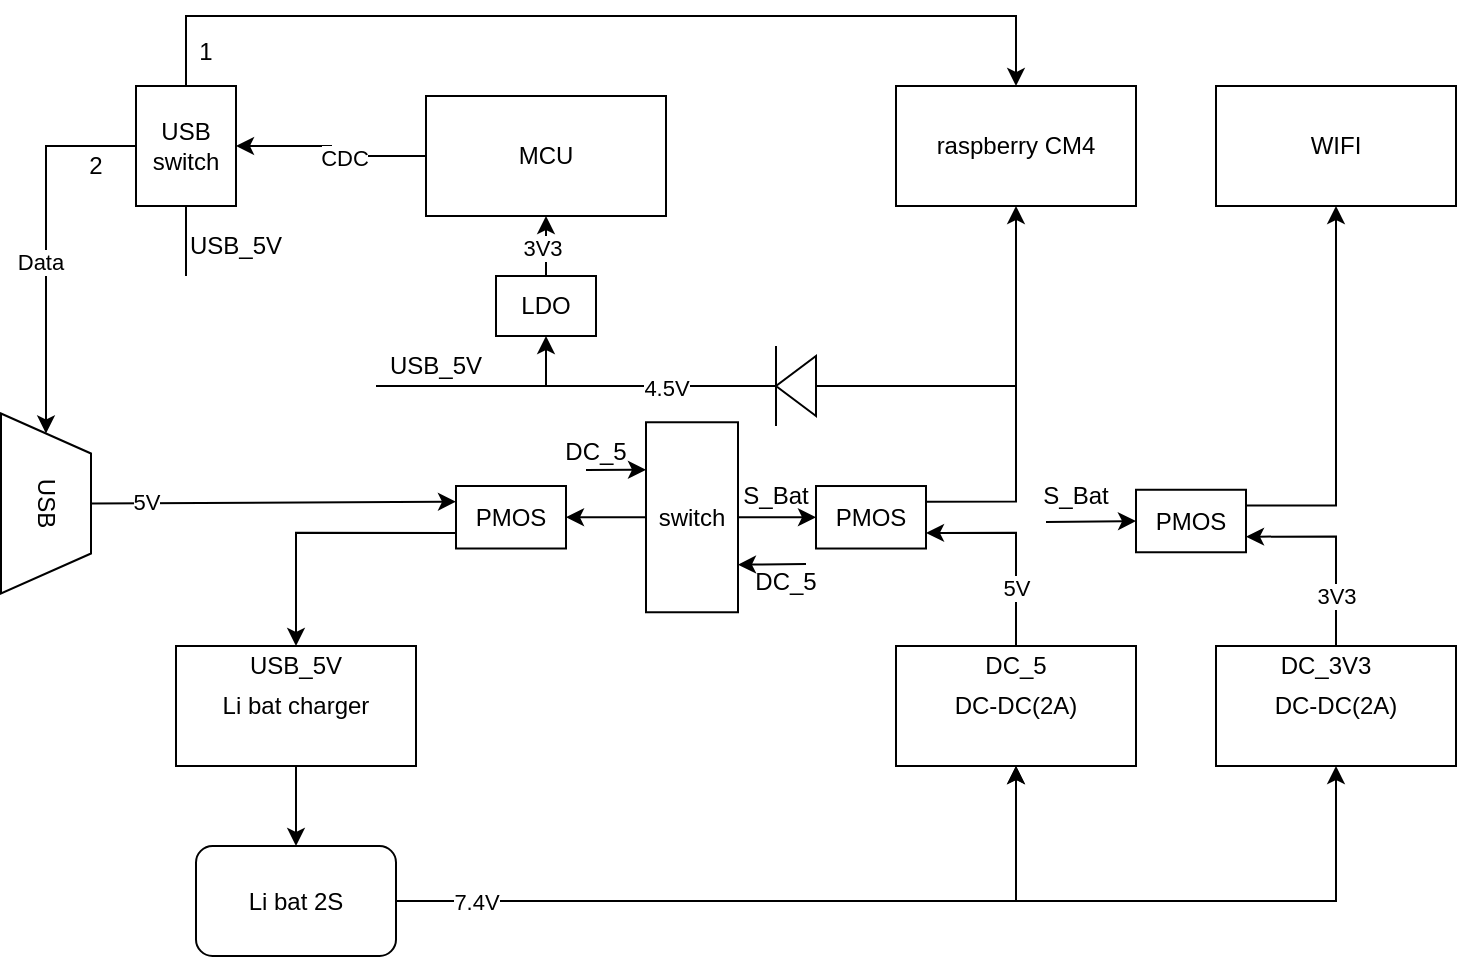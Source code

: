 <mxfile version="24.2.3" type="github" pages="2">
  <diagram name="第 1 页" id="oKJ_XrUYDNWwzHc8q2mZ">
    <mxGraphModel dx="1077" dy="564" grid="1" gridSize="5" guides="1" tooltips="1" connect="1" arrows="1" fold="1" page="1" pageScale="1" pageWidth="827" pageHeight="1169" math="0" shadow="0">
      <root>
        <mxCell id="0" />
        <mxCell id="1" parent="0" />
        <mxCell id="yEtqyaSCwH1MjNTmkDz6-5" style="edgeStyle=orthogonalEdgeStyle;rounded=0;orthogonalLoop=1;jettySize=auto;html=1;exitX=0.5;exitY=1;exitDx=0;exitDy=0;entryX=0.5;entryY=0;entryDx=0;entryDy=0;" parent="1" source="yEtqyaSCwH1MjNTmkDz6-1" target="yEtqyaSCwH1MjNTmkDz6-3" edge="1">
          <mxGeometry relative="1" as="geometry" />
        </mxCell>
        <mxCell id="yEtqyaSCwH1MjNTmkDz6-1" value="Li bat charger" style="rounded=0;whiteSpace=wrap;html=1;" parent="1" vertex="1">
          <mxGeometry x="160" y="390" width="120" height="60" as="geometry" />
        </mxCell>
        <mxCell id="yEtqyaSCwH1MjNTmkDz6-88" style="edgeStyle=orthogonalEdgeStyle;rounded=0;orthogonalLoop=1;jettySize=auto;html=1;exitX=1;exitY=0.5;exitDx=0;exitDy=0;entryX=0.5;entryY=1;entryDx=0;entryDy=0;" parent="1" source="yEtqyaSCwH1MjNTmkDz6-3" target="yEtqyaSCwH1MjNTmkDz6-6" edge="1">
          <mxGeometry relative="1" as="geometry" />
        </mxCell>
        <mxCell id="yEtqyaSCwH1MjNTmkDz6-148" style="edgeStyle=orthogonalEdgeStyle;rounded=0;orthogonalLoop=1;jettySize=auto;html=1;exitX=1;exitY=0.5;exitDx=0;exitDy=0;entryX=0.5;entryY=1;entryDx=0;entryDy=0;" parent="1" source="yEtqyaSCwH1MjNTmkDz6-3" target="yEtqyaSCwH1MjNTmkDz6-140" edge="1">
          <mxGeometry relative="1" as="geometry" />
        </mxCell>
        <mxCell id="yEtqyaSCwH1MjNTmkDz6-3" value="Li bat 2S" style="rounded=1;whiteSpace=wrap;html=1;" parent="1" vertex="1">
          <mxGeometry x="170" y="490" width="100" height="55" as="geometry" />
        </mxCell>
        <mxCell id="yEtqyaSCwH1MjNTmkDz6-8" style="edgeStyle=orthogonalEdgeStyle;rounded=0;orthogonalLoop=1;jettySize=auto;html=1;exitX=1;exitY=0.5;exitDx=0;exitDy=0;entryX=0.5;entryY=1;entryDx=0;entryDy=0;" parent="1" source="yEtqyaSCwH1MjNTmkDz6-3" target="yEtqyaSCwH1MjNTmkDz6-6" edge="1">
          <mxGeometry relative="1" as="geometry" />
        </mxCell>
        <mxCell id="yEtqyaSCwH1MjNTmkDz6-10" value="7.4V" style="edgeLabel;html=1;align=center;verticalAlign=middle;resizable=0;points=[];" parent="yEtqyaSCwH1MjNTmkDz6-8" connectable="0" vertex="1">
          <mxGeometry x="0.668" y="1" relative="1" as="geometry">
            <mxPoint x="-269" y="5" as="offset" />
          </mxGeometry>
        </mxCell>
        <mxCell id="yEtqyaSCwH1MjNTmkDz6-85" style="edgeStyle=orthogonalEdgeStyle;rounded=0;orthogonalLoop=1;jettySize=auto;html=1;exitX=0.5;exitY=0;exitDx=0;exitDy=0;entryX=1;entryY=0.75;entryDx=0;entryDy=0;" parent="1" source="yEtqyaSCwH1MjNTmkDz6-6" target="yEtqyaSCwH1MjNTmkDz6-119" edge="1">
          <mxGeometry relative="1" as="geometry">
            <mxPoint x="500" y="346" as="targetPoint" />
          </mxGeometry>
        </mxCell>
        <mxCell id="yEtqyaSCwH1MjNTmkDz6-86" value="5V" style="edgeLabel;html=1;align=center;verticalAlign=middle;resizable=0;points=[];" parent="yEtqyaSCwH1MjNTmkDz6-85" vertex="1" connectable="0">
          <mxGeometry x="-0.127" relative="1" as="geometry">
            <mxPoint y="15" as="offset" />
          </mxGeometry>
        </mxCell>
        <mxCell id="yEtqyaSCwH1MjNTmkDz6-6" value="DC-DC(2A)" style="rounded=0;whiteSpace=wrap;html=1;" parent="1" vertex="1">
          <mxGeometry x="520" y="390" width="120" height="60" as="geometry" />
        </mxCell>
        <mxCell id="yEtqyaSCwH1MjNTmkDz6-12" value="raspberry CM4" style="rounded=0;whiteSpace=wrap;html=1;" parent="1" vertex="1">
          <mxGeometry x="520" y="110" width="120" height="60" as="geometry" />
        </mxCell>
        <mxCell id="yEtqyaSCwH1MjNTmkDz6-13" value="WIFI" style="rounded=0;whiteSpace=wrap;html=1;" parent="1" vertex="1">
          <mxGeometry x="680" y="110" width="120" height="60" as="geometry" />
        </mxCell>
        <mxCell id="yEtqyaSCwH1MjNTmkDz6-67" style="edgeStyle=orthogonalEdgeStyle;rounded=0;orthogonalLoop=1;jettySize=auto;html=1;exitX=0.5;exitY=0;exitDx=0;exitDy=0;entryX=0.5;entryY=0;entryDx=0;entryDy=0;" parent="1" source="yEtqyaSCwH1MjNTmkDz6-53" target="yEtqyaSCwH1MjNTmkDz6-12" edge="1">
          <mxGeometry relative="1" as="geometry">
            <Array as="points">
              <mxPoint x="165" y="75" />
              <mxPoint x="580" y="75" />
            </Array>
          </mxGeometry>
        </mxCell>
        <mxCell id="yEtqyaSCwH1MjNTmkDz6-70" style="edgeStyle=orthogonalEdgeStyle;rounded=0;orthogonalLoop=1;jettySize=auto;html=1;exitX=0;exitY=0.5;exitDx=0;exitDy=0;" parent="1" source="yEtqyaSCwH1MjNTmkDz6-53" target="yEtqyaSCwH1MjNTmkDz6-54" edge="1">
          <mxGeometry relative="1" as="geometry" />
        </mxCell>
        <mxCell id="yEtqyaSCwH1MjNTmkDz6-71" value="Data" style="edgeLabel;html=1;align=center;verticalAlign=middle;resizable=0;points=[];" parent="yEtqyaSCwH1MjNTmkDz6-70" vertex="1" connectable="0">
          <mxGeometry x="0.089" y="-3" relative="1" as="geometry">
            <mxPoint as="offset" />
          </mxGeometry>
        </mxCell>
        <mxCell id="yEtqyaSCwH1MjNTmkDz6-53" value="USB&lt;br&gt;switch" style="rounded=0;whiteSpace=wrap;html=1;" parent="1" vertex="1">
          <mxGeometry x="140" y="110" width="50" height="60" as="geometry" />
        </mxCell>
        <mxCell id="yEtqyaSCwH1MjNTmkDz6-54" value="USB" style="shape=trapezoid;perimeter=trapezoidPerimeter;whiteSpace=wrap;html=1;fixedSize=1;rotation=90;" parent="1" vertex="1">
          <mxGeometry x="50" y="296.25" width="90" height="45" as="geometry" />
        </mxCell>
        <mxCell id="yEtqyaSCwH1MjNTmkDz6-65" style="edgeStyle=orthogonalEdgeStyle;rounded=0;orthogonalLoop=1;jettySize=auto;html=1;exitX=0;exitY=0.5;exitDx=0;exitDy=0;entryX=1;entryY=0.5;entryDx=0;entryDy=0;" parent="1" source="yEtqyaSCwH1MjNTmkDz6-55" target="yEtqyaSCwH1MjNTmkDz6-53" edge="1">
          <mxGeometry relative="1" as="geometry" />
        </mxCell>
        <mxCell id="yEtqyaSCwH1MjNTmkDz6-66" value="CDC" style="edgeLabel;html=1;align=center;verticalAlign=middle;resizable=0;points=[];" parent="yEtqyaSCwH1MjNTmkDz6-65" vertex="1" connectable="0">
          <mxGeometry x="-0.185" y="1" relative="1" as="geometry">
            <mxPoint as="offset" />
          </mxGeometry>
        </mxCell>
        <mxCell id="yEtqyaSCwH1MjNTmkDz6-55" value="MCU" style="rounded=0;whiteSpace=wrap;html=1;" parent="1" vertex="1">
          <mxGeometry x="285" y="115" width="120" height="60" as="geometry" />
        </mxCell>
        <mxCell id="yEtqyaSCwH1MjNTmkDz6-82" style="edgeStyle=orthogonalEdgeStyle;rounded=0;orthogonalLoop=1;jettySize=auto;html=1;exitX=0.5;exitY=0;exitDx=0;exitDy=0;entryX=0.5;entryY=1;entryDx=0;entryDy=0;" parent="1" source="yEtqyaSCwH1MjNTmkDz6-57" target="yEtqyaSCwH1MjNTmkDz6-55" edge="1">
          <mxGeometry relative="1" as="geometry" />
        </mxCell>
        <mxCell id="yEtqyaSCwH1MjNTmkDz6-149" value="3V3" style="edgeLabel;html=1;align=center;verticalAlign=middle;resizable=0;points=[];" parent="yEtqyaSCwH1MjNTmkDz6-82" vertex="1" connectable="0">
          <mxGeometry x="-0.078" y="2" relative="1" as="geometry">
            <mxPoint as="offset" />
          </mxGeometry>
        </mxCell>
        <mxCell id="yEtqyaSCwH1MjNTmkDz6-57" value="LDO" style="rounded=0;whiteSpace=wrap;html=1;" parent="1" vertex="1">
          <mxGeometry x="320" y="205" width="50" height="30" as="geometry" />
        </mxCell>
        <mxCell id="yEtqyaSCwH1MjNTmkDz6-93" value="" style="endArrow=none;html=1;rounded=0;startArrow=oval;startFill=1;" parent="1" edge="1">
          <mxGeometry width="50" height="50" relative="1" as="geometry">
            <mxPoint x="300" y="255" as="sourcePoint" />
            <mxPoint x="300" y="255" as="targetPoint" />
          </mxGeometry>
        </mxCell>
        <mxCell id="yEtqyaSCwH1MjNTmkDz6-96" value="1" style="text;html=1;strokeColor=none;fillColor=none;align=center;verticalAlign=middle;whiteSpace=wrap;rounded=0;" parent="1" vertex="1">
          <mxGeometry x="170" y="80" width="10" height="25" as="geometry" />
        </mxCell>
        <mxCell id="yEtqyaSCwH1MjNTmkDz6-97" value="2" style="text;html=1;strokeColor=none;fillColor=none;align=center;verticalAlign=middle;whiteSpace=wrap;rounded=0;" parent="1" vertex="1">
          <mxGeometry x="90" y="135" width="60" height="30" as="geometry" />
        </mxCell>
        <mxCell id="yEtqyaSCwH1MjNTmkDz6-107" value="" style="endArrow=classic;html=1;rounded=0;exitX=0.5;exitY=0;exitDx=0;exitDy=0;entryX=0;entryY=0.25;entryDx=0;entryDy=0;" parent="1" source="yEtqyaSCwH1MjNTmkDz6-54" target="yEtqyaSCwH1MjNTmkDz6-118" edge="1">
          <mxGeometry width="50" height="50" relative="1" as="geometry">
            <mxPoint x="220" y="310" as="sourcePoint" />
            <mxPoint x="295" y="310" as="targetPoint" />
          </mxGeometry>
        </mxCell>
        <mxCell id="yEtqyaSCwH1MjNTmkDz6-117" value="5V" style="edgeLabel;html=1;align=center;verticalAlign=middle;resizable=0;points=[];" parent="yEtqyaSCwH1MjNTmkDz6-107" vertex="1" connectable="0">
          <mxGeometry x="-0.698" y="1" relative="1" as="geometry">
            <mxPoint as="offset" />
          </mxGeometry>
        </mxCell>
        <mxCell id="yEtqyaSCwH1MjNTmkDz6-116" style="edgeStyle=orthogonalEdgeStyle;rounded=0;orthogonalLoop=1;jettySize=auto;html=1;entryX=0.5;entryY=0;entryDx=0;entryDy=0;exitX=0;exitY=0.75;exitDx=0;exitDy=0;" parent="1" source="yEtqyaSCwH1MjNTmkDz6-118" target="yEtqyaSCwH1MjNTmkDz6-1" edge="1">
          <mxGeometry relative="1" as="geometry">
            <mxPoint x="295" y="330" as="sourcePoint" />
          </mxGeometry>
        </mxCell>
        <mxCell id="yEtqyaSCwH1MjNTmkDz6-122" style="edgeStyle=orthogonalEdgeStyle;rounded=0;orthogonalLoop=1;jettySize=auto;html=1;exitX=0;exitY=0.5;exitDx=0;exitDy=0;entryX=1;entryY=0.5;entryDx=0;entryDy=0;" parent="1" source="yEtqyaSCwH1MjNTmkDz6-115" target="yEtqyaSCwH1MjNTmkDz6-118" edge="1">
          <mxGeometry relative="1" as="geometry" />
        </mxCell>
        <mxCell id="yEtqyaSCwH1MjNTmkDz6-123" style="edgeStyle=orthogonalEdgeStyle;rounded=0;orthogonalLoop=1;jettySize=auto;html=1;exitX=1;exitY=0.5;exitDx=0;exitDy=0;entryX=0;entryY=0.5;entryDx=0;entryDy=0;" parent="1" source="yEtqyaSCwH1MjNTmkDz6-115" target="yEtqyaSCwH1MjNTmkDz6-119" edge="1">
          <mxGeometry relative="1" as="geometry" />
        </mxCell>
        <mxCell id="yEtqyaSCwH1MjNTmkDz6-115" value="switch" style="rounded=0;whiteSpace=wrap;html=1;" parent="1" vertex="1">
          <mxGeometry x="395" y="278.13" width="46" height="95" as="geometry" />
        </mxCell>
        <mxCell id="yEtqyaSCwH1MjNTmkDz6-118" value="PMOS" style="rounded=0;whiteSpace=wrap;html=1;" parent="1" vertex="1">
          <mxGeometry x="300" y="310" width="55" height="31.25" as="geometry" />
        </mxCell>
        <mxCell id="yEtqyaSCwH1MjNTmkDz6-137" style="edgeStyle=orthogonalEdgeStyle;rounded=0;orthogonalLoop=1;jettySize=auto;html=1;exitX=1;exitY=0.25;exitDx=0;exitDy=0;entryX=0.5;entryY=1;entryDx=0;entryDy=0;" parent="1" source="yEtqyaSCwH1MjNTmkDz6-119" target="yEtqyaSCwH1MjNTmkDz6-12" edge="1">
          <mxGeometry relative="1" as="geometry">
            <Array as="points">
              <mxPoint x="580" y="318" />
              <mxPoint x="580" y="170" />
            </Array>
          </mxGeometry>
        </mxCell>
        <mxCell id="yEtqyaSCwH1MjNTmkDz6-119" value="PMOS" style="rounded=0;whiteSpace=wrap;html=1;" parent="1" vertex="1">
          <mxGeometry x="480" y="310.01" width="55" height="31.25" as="geometry" />
        </mxCell>
        <mxCell id="yEtqyaSCwH1MjNTmkDz6-132" value="" style="endArrow=classic;html=1;rounded=0;entryX=0;entryY=0.25;entryDx=0;entryDy=0;" parent="1" target="yEtqyaSCwH1MjNTmkDz6-115" edge="1">
          <mxGeometry width="50" height="50" relative="1" as="geometry">
            <mxPoint x="365" y="302" as="sourcePoint" />
            <mxPoint x="385" y="250" as="targetPoint" />
          </mxGeometry>
        </mxCell>
        <mxCell id="yEtqyaSCwH1MjNTmkDz6-133" value="DC_5" style="text;html=1;strokeColor=none;fillColor=none;align=center;verticalAlign=middle;whiteSpace=wrap;rounded=0;" parent="1" vertex="1">
          <mxGeometry x="340" y="278" width="60" height="30" as="geometry" />
        </mxCell>
        <mxCell id="yEtqyaSCwH1MjNTmkDz6-134" value="" style="endArrow=classic;html=1;rounded=0;entryX=1;entryY=0.75;entryDx=0;entryDy=0;" parent="1" target="yEtqyaSCwH1MjNTmkDz6-115" edge="1">
          <mxGeometry width="50" height="50" relative="1" as="geometry">
            <mxPoint x="475" y="349" as="sourcePoint" />
            <mxPoint x="500" y="360" as="targetPoint" />
          </mxGeometry>
        </mxCell>
        <mxCell id="yEtqyaSCwH1MjNTmkDz6-135" value="DC_5" style="text;html=1;strokeColor=none;fillColor=none;align=center;verticalAlign=middle;whiteSpace=wrap;rounded=0;" parent="1" vertex="1">
          <mxGeometry x="435" y="343.13" width="60" height="30" as="geometry" />
        </mxCell>
        <mxCell id="yEtqyaSCwH1MjNTmkDz6-136" value="DC_5" style="text;html=1;strokeColor=none;fillColor=none;align=center;verticalAlign=middle;whiteSpace=wrap;rounded=0;" parent="1" vertex="1">
          <mxGeometry x="550" y="385" width="60" height="30" as="geometry" />
        </mxCell>
        <mxCell id="yEtqyaSCwH1MjNTmkDz6-146" style="edgeStyle=orthogonalEdgeStyle;rounded=0;orthogonalLoop=1;jettySize=auto;html=1;exitX=1;exitY=0.25;exitDx=0;exitDy=0;entryX=0.5;entryY=1;entryDx=0;entryDy=0;" parent="1" source="yEtqyaSCwH1MjNTmkDz6-139" target="yEtqyaSCwH1MjNTmkDz6-13" edge="1">
          <mxGeometry relative="1" as="geometry" />
        </mxCell>
        <mxCell id="yEtqyaSCwH1MjNTmkDz6-139" value="PMOS" style="rounded=0;whiteSpace=wrap;html=1;" parent="1" vertex="1">
          <mxGeometry x="640" y="311.88" width="55" height="31.25" as="geometry" />
        </mxCell>
        <mxCell id="yEtqyaSCwH1MjNTmkDz6-145" style="edgeStyle=orthogonalEdgeStyle;rounded=0;orthogonalLoop=1;jettySize=auto;html=1;exitX=0.5;exitY=0;exitDx=0;exitDy=0;entryX=1;entryY=0.75;entryDx=0;entryDy=0;" parent="1" source="yEtqyaSCwH1MjNTmkDz6-140" target="yEtqyaSCwH1MjNTmkDz6-139" edge="1">
          <mxGeometry relative="1" as="geometry" />
        </mxCell>
        <mxCell id="yEtqyaSCwH1MjNTmkDz6-147" value="3V3" style="edgeLabel;html=1;align=center;verticalAlign=middle;resizable=0;points=[];" parent="yEtqyaSCwH1MjNTmkDz6-145" vertex="1" connectable="0">
          <mxGeometry x="-0.496" relative="1" as="geometry">
            <mxPoint as="offset" />
          </mxGeometry>
        </mxCell>
        <mxCell id="yEtqyaSCwH1MjNTmkDz6-140" value="DC-DC(2A)" style="rounded=0;whiteSpace=wrap;html=1;" parent="1" vertex="1">
          <mxGeometry x="680" y="390" width="120" height="60" as="geometry" />
        </mxCell>
        <mxCell id="yEtqyaSCwH1MjNTmkDz6-141" value="DC_3V3" style="text;html=1;strokeColor=none;fillColor=none;align=center;verticalAlign=middle;whiteSpace=wrap;rounded=0;" parent="1" vertex="1">
          <mxGeometry x="705" y="385" width="60" height="30" as="geometry" />
        </mxCell>
        <mxCell id="yEtqyaSCwH1MjNTmkDz6-142" value="S_Bat" style="text;html=1;strokeColor=none;fillColor=none;align=center;verticalAlign=middle;whiteSpace=wrap;rounded=0;" parent="1" vertex="1">
          <mxGeometry x="430" y="300" width="60" height="30" as="geometry" />
        </mxCell>
        <mxCell id="yEtqyaSCwH1MjNTmkDz6-143" value="" style="endArrow=classic;html=1;rounded=0;entryX=0;entryY=0.5;entryDx=0;entryDy=0;" parent="1" target="yEtqyaSCwH1MjNTmkDz6-139" edge="1">
          <mxGeometry width="50" height="50" relative="1" as="geometry">
            <mxPoint x="595" y="328" as="sourcePoint" />
            <mxPoint x="645" y="310" as="targetPoint" />
          </mxGeometry>
        </mxCell>
        <mxCell id="yEtqyaSCwH1MjNTmkDz6-144" value="S_Bat" style="text;html=1;strokeColor=none;fillColor=none;align=center;verticalAlign=middle;whiteSpace=wrap;rounded=0;" parent="1" vertex="1">
          <mxGeometry x="580" y="300" width="60" height="30" as="geometry" />
        </mxCell>
        <mxCell id="yEtqyaSCwH1MjNTmkDz6-150" value="USB_5V" style="text;html=1;strokeColor=none;fillColor=none;align=center;verticalAlign=middle;whiteSpace=wrap;rounded=0;" parent="1" vertex="1">
          <mxGeometry x="190" y="385" width="60" height="30" as="geometry" />
        </mxCell>
        <mxCell id="yEtqyaSCwH1MjNTmkDz6-152" value="" style="endArrow=classic;html=1;rounded=0;entryX=0.5;entryY=1;entryDx=0;entryDy=0;" parent="1" target="yEtqyaSCwH1MjNTmkDz6-57" edge="1">
          <mxGeometry width="50" height="50" relative="1" as="geometry">
            <mxPoint x="345" y="260" as="sourcePoint" />
            <mxPoint x="345" y="240" as="targetPoint" />
          </mxGeometry>
        </mxCell>
        <mxCell id="yEtqyaSCwH1MjNTmkDz6-153" value="" style="endArrow=none;html=1;rounded=0;" parent="1" edge="1">
          <mxGeometry width="50" height="50" relative="1" as="geometry">
            <mxPoint x="480" y="260" as="sourcePoint" />
            <mxPoint x="580" y="260" as="targetPoint" />
          </mxGeometry>
        </mxCell>
        <mxCell id="yEtqyaSCwH1MjNTmkDz6-154" value="USB_5V" style="text;html=1;strokeColor=none;fillColor=none;align=center;verticalAlign=middle;whiteSpace=wrap;rounded=0;" parent="1" vertex="1">
          <mxGeometry x="260" y="235" width="60" height="30" as="geometry" />
        </mxCell>
        <mxCell id="yEtqyaSCwH1MjNTmkDz6-155" value="" style="endArrow=none;html=1;rounded=0;" parent="1" edge="1">
          <mxGeometry width="50" height="50" relative="1" as="geometry">
            <mxPoint x="260" y="260" as="sourcePoint" />
            <mxPoint x="345" y="260" as="targetPoint" />
          </mxGeometry>
        </mxCell>
        <mxCell id="yEtqyaSCwH1MjNTmkDz6-156" value="USB_5V" style="text;html=1;strokeColor=none;fillColor=none;align=center;verticalAlign=middle;whiteSpace=wrap;rounded=0;" parent="1" vertex="1">
          <mxGeometry x="160" y="175" width="60" height="30" as="geometry" />
        </mxCell>
        <mxCell id="yEtqyaSCwH1MjNTmkDz6-157" value="" style="endArrow=none;html=1;rounded=0;entryX=0.5;entryY=1;entryDx=0;entryDy=0;" parent="1" target="yEtqyaSCwH1MjNTmkDz6-53" edge="1">
          <mxGeometry width="50" height="50" relative="1" as="geometry">
            <mxPoint x="165" y="205" as="sourcePoint" />
            <mxPoint x="170" y="180" as="targetPoint" />
          </mxGeometry>
        </mxCell>
        <mxCell id="yEtqyaSCwH1MjNTmkDz6-158" value="" style="triangle;whiteSpace=wrap;html=1;rotation=-180;" parent="1" vertex="1">
          <mxGeometry x="460" y="245" width="20" height="30" as="geometry" />
        </mxCell>
        <mxCell id="yEtqyaSCwH1MjNTmkDz6-161" value="" style="endArrow=none;html=1;rounded=0;" parent="1" edge="1">
          <mxGeometry width="50" height="50" relative="1" as="geometry">
            <mxPoint x="460" y="280" as="sourcePoint" />
            <mxPoint x="460" y="240" as="targetPoint" />
          </mxGeometry>
        </mxCell>
        <mxCell id="yEtqyaSCwH1MjNTmkDz6-162" value="" style="endArrow=none;html=1;rounded=0;" parent="1" edge="1">
          <mxGeometry width="50" height="50" relative="1" as="geometry">
            <mxPoint x="345" y="260" as="sourcePoint" />
            <mxPoint x="460" y="260" as="targetPoint" />
          </mxGeometry>
        </mxCell>
        <mxCell id="yEtqyaSCwH1MjNTmkDz6-163" value="4.5V" style="edgeLabel;html=1;align=center;verticalAlign=middle;resizable=0;points=[];" parent="yEtqyaSCwH1MjNTmkDz6-162" vertex="1" connectable="0">
          <mxGeometry x="0.04" y="-1" relative="1" as="geometry">
            <mxPoint as="offset" />
          </mxGeometry>
        </mxCell>
      </root>
    </mxGraphModel>
  </diagram>
  <diagram id="XbvzGmzsIIB6ySulPBAE" name="第 2 页">
    <mxGraphModel dx="1077" dy="564" grid="1" gridSize="10" guides="1" tooltips="1" connect="1" arrows="1" fold="1" page="1" pageScale="1" pageWidth="827" pageHeight="1169" math="0" shadow="0">
      <root>
        <mxCell id="0" />
        <mxCell id="1" parent="0" />
        <mxCell id="v6Ifo-EGwxRaasYGGxyW-1" style="edgeStyle=orthogonalEdgeStyle;rounded=0;orthogonalLoop=1;jettySize=auto;html=1;exitX=0.5;exitY=1;exitDx=0;exitDy=0;entryX=0.5;entryY=0;entryDx=0;entryDy=0;" edge="1" parent="1" source="v6Ifo-EGwxRaasYGGxyW-2" target="v6Ifo-EGwxRaasYGGxyW-5">
          <mxGeometry relative="1" as="geometry" />
        </mxCell>
        <mxCell id="v6Ifo-EGwxRaasYGGxyW-2" value="Li bat charger" style="rounded=0;whiteSpace=wrap;html=1;" vertex="1" parent="1">
          <mxGeometry x="160" y="390" width="120" height="60" as="geometry" />
        </mxCell>
        <mxCell id="v6Ifo-EGwxRaasYGGxyW-3" style="edgeStyle=orthogonalEdgeStyle;rounded=0;orthogonalLoop=1;jettySize=auto;html=1;exitX=1;exitY=0.5;exitDx=0;exitDy=0;entryX=0.5;entryY=1;entryDx=0;entryDy=0;" edge="1" parent="1" source="v6Ifo-EGwxRaasYGGxyW-5" target="v6Ifo-EGwxRaasYGGxyW-10">
          <mxGeometry relative="1" as="geometry" />
        </mxCell>
        <mxCell id="v6Ifo-EGwxRaasYGGxyW-4" style="edgeStyle=orthogonalEdgeStyle;rounded=0;orthogonalLoop=1;jettySize=auto;html=1;exitX=1;exitY=0.5;exitDx=0;exitDy=0;entryX=0.5;entryY=1;entryDx=0;entryDy=0;" edge="1" parent="1" source="v6Ifo-EGwxRaasYGGxyW-5" target="v6Ifo-EGwxRaasYGGxyW-45">
          <mxGeometry relative="1" as="geometry" />
        </mxCell>
        <mxCell id="v6Ifo-EGwxRaasYGGxyW-5" value="Li bat 2S" style="rounded=1;whiteSpace=wrap;html=1;" vertex="1" parent="1">
          <mxGeometry x="170" y="490" width="100" height="60" as="geometry" />
        </mxCell>
        <mxCell id="v6Ifo-EGwxRaasYGGxyW-6" style="edgeStyle=orthogonalEdgeStyle;rounded=0;orthogonalLoop=1;jettySize=auto;html=1;exitX=1;exitY=0.5;exitDx=0;exitDy=0;entryX=0.5;entryY=1;entryDx=0;entryDy=0;" edge="1" parent="1" source="v6Ifo-EGwxRaasYGGxyW-5" target="v6Ifo-EGwxRaasYGGxyW-10">
          <mxGeometry relative="1" as="geometry" />
        </mxCell>
        <mxCell id="v6Ifo-EGwxRaasYGGxyW-7" value="7.4V" style="edgeLabel;html=1;align=center;verticalAlign=middle;resizable=0;points=[];" connectable="0" vertex="1" parent="v6Ifo-EGwxRaasYGGxyW-6">
          <mxGeometry x="0.668" y="1" relative="1" as="geometry">
            <mxPoint x="-269" y="5" as="offset" />
          </mxGeometry>
        </mxCell>
        <mxCell id="v6Ifo-EGwxRaasYGGxyW-8" style="edgeStyle=orthogonalEdgeStyle;rounded=0;orthogonalLoop=1;jettySize=auto;html=1;exitX=0.5;exitY=0;exitDx=0;exitDy=0;entryX=0.5;entryY=1;entryDx=0;entryDy=0;" edge="1" parent="1" source="v6Ifo-EGwxRaasYGGxyW-10" target="v6Ifo-EGwxRaasYGGxyW-11">
          <mxGeometry relative="1" as="geometry">
            <mxPoint x="535" y="333.447" as="targetPoint" />
          </mxGeometry>
        </mxCell>
        <mxCell id="v6Ifo-EGwxRaasYGGxyW-9" value="5V" style="edgeLabel;html=1;align=center;verticalAlign=middle;resizable=0;points=[];" vertex="1" connectable="0" parent="v6Ifo-EGwxRaasYGGxyW-8">
          <mxGeometry x="-0.127" relative="1" as="geometry">
            <mxPoint y="15" as="offset" />
          </mxGeometry>
        </mxCell>
        <mxCell id="v6Ifo-EGwxRaasYGGxyW-10" value="DC-DC(4A)" style="rounded=0;whiteSpace=wrap;html=1;" vertex="1" parent="1">
          <mxGeometry x="520" y="390" width="120" height="60" as="geometry" />
        </mxCell>
        <mxCell id="v6Ifo-EGwxRaasYGGxyW-11" value="raspberry CM4" style="rounded=0;whiteSpace=wrap;html=1;" vertex="1" parent="1">
          <mxGeometry x="520" y="110" width="120" height="60" as="geometry" />
        </mxCell>
        <mxCell id="v6Ifo-EGwxRaasYGGxyW-12" value="WIFI" style="rounded=0;whiteSpace=wrap;html=1;" vertex="1" parent="1">
          <mxGeometry x="680" y="110" width="120" height="60" as="geometry" />
        </mxCell>
        <mxCell id="v6Ifo-EGwxRaasYGGxyW-13" style="edgeStyle=orthogonalEdgeStyle;rounded=0;orthogonalLoop=1;jettySize=auto;html=1;exitX=0.5;exitY=0;exitDx=0;exitDy=0;entryX=0.5;entryY=0;entryDx=0;entryDy=0;" edge="1" parent="1" source="v6Ifo-EGwxRaasYGGxyW-16" target="v6Ifo-EGwxRaasYGGxyW-11">
          <mxGeometry relative="1" as="geometry">
            <Array as="points">
              <mxPoint x="165" y="75" />
              <mxPoint x="580" y="75" />
            </Array>
          </mxGeometry>
        </mxCell>
        <mxCell id="v6Ifo-EGwxRaasYGGxyW-14" style="edgeStyle=orthogonalEdgeStyle;rounded=0;orthogonalLoop=1;jettySize=auto;html=1;exitX=0;exitY=0.5;exitDx=0;exitDy=0;" edge="1" parent="1" source="v6Ifo-EGwxRaasYGGxyW-16" target="v6Ifo-EGwxRaasYGGxyW-17">
          <mxGeometry relative="1" as="geometry" />
        </mxCell>
        <mxCell id="v6Ifo-EGwxRaasYGGxyW-15" value="Data" style="edgeLabel;html=1;align=center;verticalAlign=middle;resizable=0;points=[];" vertex="1" connectable="0" parent="v6Ifo-EGwxRaasYGGxyW-14">
          <mxGeometry x="0.089" y="-3" relative="1" as="geometry">
            <mxPoint as="offset" />
          </mxGeometry>
        </mxCell>
        <mxCell id="v6Ifo-EGwxRaasYGGxyW-16" value="USB&lt;br&gt;switch" style="rounded=0;whiteSpace=wrap;html=1;" vertex="1" parent="1">
          <mxGeometry x="130" y="115" width="60" height="60" as="geometry" />
        </mxCell>
        <mxCell id="v6Ifo-EGwxRaasYGGxyW-17" value="USB" style="shape=trapezoid;perimeter=trapezoidPerimeter;whiteSpace=wrap;html=1;fixedSize=1;rotation=90;" vertex="1" parent="1">
          <mxGeometry x="50" y="296.26" width="90" height="45" as="geometry" />
        </mxCell>
        <mxCell id="v6Ifo-EGwxRaasYGGxyW-18" style="edgeStyle=orthogonalEdgeStyle;rounded=0;orthogonalLoop=1;jettySize=auto;html=1;exitX=0;exitY=0.5;exitDx=0;exitDy=0;entryX=1;entryY=0.5;entryDx=0;entryDy=0;" edge="1" parent="1" source="v6Ifo-EGwxRaasYGGxyW-20" target="v6Ifo-EGwxRaasYGGxyW-16">
          <mxGeometry relative="1" as="geometry" />
        </mxCell>
        <mxCell id="v6Ifo-EGwxRaasYGGxyW-19" value="CDC" style="edgeLabel;html=1;align=center;verticalAlign=middle;resizable=0;points=[];" vertex="1" connectable="0" parent="v6Ifo-EGwxRaasYGGxyW-18">
          <mxGeometry x="-0.185" y="1" relative="1" as="geometry">
            <mxPoint as="offset" />
          </mxGeometry>
        </mxCell>
        <mxCell id="v6Ifo-EGwxRaasYGGxyW-20" value="MCU" style="rounded=0;whiteSpace=wrap;html=1;" vertex="1" parent="1">
          <mxGeometry x="285" y="115" width="120" height="60" as="geometry" />
        </mxCell>
        <mxCell id="v6Ifo-EGwxRaasYGGxyW-21" style="edgeStyle=orthogonalEdgeStyle;rounded=0;orthogonalLoop=1;jettySize=auto;html=1;exitX=0.5;exitY=0;exitDx=0;exitDy=0;entryX=0.5;entryY=1;entryDx=0;entryDy=0;" edge="1" parent="1" source="v6Ifo-EGwxRaasYGGxyW-23" target="v6Ifo-EGwxRaasYGGxyW-20">
          <mxGeometry relative="1" as="geometry" />
        </mxCell>
        <mxCell id="v6Ifo-EGwxRaasYGGxyW-22" value="3V3" style="edgeLabel;html=1;align=center;verticalAlign=middle;resizable=0;points=[];" vertex="1" connectable="0" parent="v6Ifo-EGwxRaasYGGxyW-21">
          <mxGeometry x="-0.078" y="2" relative="1" as="geometry">
            <mxPoint as="offset" />
          </mxGeometry>
        </mxCell>
        <mxCell id="v6Ifo-EGwxRaasYGGxyW-23" value="LDO" style="rounded=0;whiteSpace=wrap;html=1;" vertex="1" parent="1">
          <mxGeometry x="320" y="205" width="50" height="30" as="geometry" />
        </mxCell>
        <mxCell id="v6Ifo-EGwxRaasYGGxyW-24" value="" style="endArrow=none;html=1;rounded=0;startArrow=oval;startFill=1;" edge="1" parent="1">
          <mxGeometry width="50" height="50" relative="1" as="geometry">
            <mxPoint x="300" y="255" as="sourcePoint" />
            <mxPoint x="300" y="255" as="targetPoint" />
          </mxGeometry>
        </mxCell>
        <mxCell id="v6Ifo-EGwxRaasYGGxyW-25" value="1" style="text;html=1;strokeColor=none;fillColor=none;align=center;verticalAlign=middle;whiteSpace=wrap;rounded=0;" vertex="1" parent="1">
          <mxGeometry x="170" y="80" width="10" height="25" as="geometry" />
        </mxCell>
        <mxCell id="v6Ifo-EGwxRaasYGGxyW-26" value="2" style="text;html=1;strokeColor=none;fillColor=none;align=center;verticalAlign=middle;whiteSpace=wrap;rounded=0;" vertex="1" parent="1">
          <mxGeometry x="90" y="135" width="60" height="30" as="geometry" />
        </mxCell>
        <mxCell id="v6Ifo-EGwxRaasYGGxyW-27" value="" style="endArrow=classic;html=1;rounded=0;exitX=0.5;exitY=0;exitDx=0;exitDy=0;entryX=0;entryY=0.25;entryDx=0;entryDy=0;" edge="1" parent="1" source="v6Ifo-EGwxRaasYGGxyW-17" target="v6Ifo-EGwxRaasYGGxyW-33">
          <mxGeometry width="50" height="50" relative="1" as="geometry">
            <mxPoint x="220" y="310" as="sourcePoint" />
            <mxPoint x="295" y="310" as="targetPoint" />
          </mxGeometry>
        </mxCell>
        <mxCell id="v6Ifo-EGwxRaasYGGxyW-28" value="5V" style="edgeLabel;html=1;align=center;verticalAlign=middle;resizable=0;points=[];" vertex="1" connectable="0" parent="v6Ifo-EGwxRaasYGGxyW-27">
          <mxGeometry x="-0.698" y="1" relative="1" as="geometry">
            <mxPoint as="offset" />
          </mxGeometry>
        </mxCell>
        <mxCell id="v6Ifo-EGwxRaasYGGxyW-29" style="edgeStyle=orthogonalEdgeStyle;rounded=0;orthogonalLoop=1;jettySize=auto;html=1;entryX=0.5;entryY=0;entryDx=0;entryDy=0;exitX=0;exitY=0.75;exitDx=0;exitDy=0;" edge="1" parent="1" source="v6Ifo-EGwxRaasYGGxyW-33" target="v6Ifo-EGwxRaasYGGxyW-2">
          <mxGeometry relative="1" as="geometry">
            <mxPoint x="295" y="330" as="sourcePoint" />
          </mxGeometry>
        </mxCell>
        <mxCell id="v6Ifo-EGwxRaasYGGxyW-30" style="edgeStyle=orthogonalEdgeStyle;rounded=0;orthogonalLoop=1;jettySize=auto;html=1;exitX=0;exitY=0.5;exitDx=0;exitDy=0;entryX=1;entryY=0.5;entryDx=0;entryDy=0;" edge="1" parent="1" source="v6Ifo-EGwxRaasYGGxyW-32" target="v6Ifo-EGwxRaasYGGxyW-33">
          <mxGeometry relative="1" as="geometry" />
        </mxCell>
        <mxCell id="oB0e9h7nOE4ZnNeMf3d7-11" style="edgeStyle=orthogonalEdgeStyle;rounded=0;orthogonalLoop=1;jettySize=auto;html=1;exitX=1;exitY=0.5;exitDx=0;exitDy=0;entryX=0;entryY=0.5;entryDx=0;entryDy=0;" edge="1" parent="1" source="v6Ifo-EGwxRaasYGGxyW-32" target="v6Ifo-EGwxRaasYGGxyW-66">
          <mxGeometry relative="1" as="geometry">
            <Array as="points">
              <mxPoint x="500" y="326" />
              <mxPoint x="500" y="420" />
            </Array>
          </mxGeometry>
        </mxCell>
        <mxCell id="v6Ifo-EGwxRaasYGGxyW-32" value="switch" style="rounded=0;whiteSpace=wrap;html=1;" vertex="1" parent="1">
          <mxGeometry x="395" y="278.13" width="46" height="95" as="geometry" />
        </mxCell>
        <mxCell id="v6Ifo-EGwxRaasYGGxyW-33" value="PMOS" style="rounded=0;whiteSpace=wrap;html=1;" vertex="1" parent="1">
          <mxGeometry x="280" y="310.01" width="55" height="31.25" as="geometry" />
        </mxCell>
        <mxCell id="v6Ifo-EGwxRaasYGGxyW-40" value="DC_5" style="text;html=1;strokeColor=none;fillColor=none;align=center;verticalAlign=middle;whiteSpace=wrap;rounded=0;" vertex="1" parent="1">
          <mxGeometry x="550" y="385" width="60" height="30" as="geometry" />
        </mxCell>
        <mxCell id="v6Ifo-EGwxRaasYGGxyW-45" value="DC-DC(2A)" style="rounded=0;whiteSpace=wrap;html=1;" vertex="1" parent="1">
          <mxGeometry x="680" y="390" width="120" height="60" as="geometry" />
        </mxCell>
        <mxCell id="v6Ifo-EGwxRaasYGGxyW-46" value="DC_3V3" style="text;html=1;strokeColor=none;fillColor=none;align=center;verticalAlign=middle;whiteSpace=wrap;rounded=0;" vertex="1" parent="1">
          <mxGeometry x="705" y="385" width="60" height="30" as="geometry" />
        </mxCell>
        <mxCell id="v6Ifo-EGwxRaasYGGxyW-50" value="USB_5V" style="text;html=1;strokeColor=none;fillColor=none;align=center;verticalAlign=middle;whiteSpace=wrap;rounded=0;" vertex="1" parent="1">
          <mxGeometry x="190" y="385" width="60" height="30" as="geometry" />
        </mxCell>
        <mxCell id="v6Ifo-EGwxRaasYGGxyW-51" value="" style="endArrow=classic;html=1;rounded=0;entryX=0.5;entryY=1;entryDx=0;entryDy=0;" edge="1" parent="1" target="v6Ifo-EGwxRaasYGGxyW-23">
          <mxGeometry width="50" height="50" relative="1" as="geometry">
            <mxPoint x="345" y="260" as="sourcePoint" />
            <mxPoint x="345" y="240" as="targetPoint" />
          </mxGeometry>
        </mxCell>
        <mxCell id="v6Ifo-EGwxRaasYGGxyW-52" value="" style="endArrow=none;html=1;rounded=0;" edge="1" parent="1">
          <mxGeometry width="50" height="50" relative="1" as="geometry">
            <mxPoint x="480" y="260" as="sourcePoint" />
            <mxPoint x="580" y="260" as="targetPoint" />
          </mxGeometry>
        </mxCell>
        <mxCell id="v6Ifo-EGwxRaasYGGxyW-54" value="" style="endArrow=none;html=1;rounded=0;" edge="1" parent="1">
          <mxGeometry width="50" height="50" relative="1" as="geometry">
            <mxPoint x="300" y="260" as="sourcePoint" />
            <mxPoint x="345" y="260" as="targetPoint" />
          </mxGeometry>
        </mxCell>
        <mxCell id="v6Ifo-EGwxRaasYGGxyW-56" value="" style="endArrow=none;html=1;rounded=0;" edge="1" parent="1">
          <mxGeometry width="50" height="50" relative="1" as="geometry">
            <mxPoint x="160" y="320" as="sourcePoint" />
            <mxPoint x="160" y="260" as="targetPoint" />
          </mxGeometry>
        </mxCell>
        <mxCell id="v6Ifo-EGwxRaasYGGxyW-57" value="" style="triangle;whiteSpace=wrap;html=1;rotation=-180;" vertex="1" parent="1">
          <mxGeometry x="460" y="245" width="20" height="30" as="geometry" />
        </mxCell>
        <mxCell id="v6Ifo-EGwxRaasYGGxyW-58" value="" style="endArrow=none;html=1;rounded=0;" edge="1" parent="1">
          <mxGeometry width="50" height="50" relative="1" as="geometry">
            <mxPoint x="460" y="280" as="sourcePoint" />
            <mxPoint x="460" y="240" as="targetPoint" />
          </mxGeometry>
        </mxCell>
        <mxCell id="v6Ifo-EGwxRaasYGGxyW-59" value="" style="endArrow=none;html=1;rounded=0;" edge="1" parent="1">
          <mxGeometry width="50" height="50" relative="1" as="geometry">
            <mxPoint x="345" y="260" as="sourcePoint" />
            <mxPoint x="460" y="260" as="targetPoint" />
          </mxGeometry>
        </mxCell>
        <mxCell id="v6Ifo-EGwxRaasYGGxyW-60" value="4.5V" style="edgeLabel;html=1;align=center;verticalAlign=middle;resizable=0;points=[];" vertex="1" connectable="0" parent="v6Ifo-EGwxRaasYGGxyW-59">
          <mxGeometry x="0.04" y="-1" relative="1" as="geometry">
            <mxPoint as="offset" />
          </mxGeometry>
        </mxCell>
        <mxCell id="v6Ifo-EGwxRaasYGGxyW-62" value="" style="triangle;whiteSpace=wrap;html=1;rotation=2;" vertex="1" parent="1">
          <mxGeometry x="280" y="245" width="20" height="30" as="geometry" />
        </mxCell>
        <mxCell id="v6Ifo-EGwxRaasYGGxyW-63" value="" style="endArrow=none;html=1;rounded=0;" edge="1" parent="1">
          <mxGeometry width="50" height="50" relative="1" as="geometry">
            <mxPoint x="300" y="280" as="sourcePoint" />
            <mxPoint x="300" y="240" as="targetPoint" />
          </mxGeometry>
        </mxCell>
        <mxCell id="v6Ifo-EGwxRaasYGGxyW-64" value="" style="endArrow=none;html=1;rounded=0;entryX=0;entryY=0.5;entryDx=0;entryDy=0;" edge="1" parent="1" target="v6Ifo-EGwxRaasYGGxyW-62">
          <mxGeometry width="50" height="50" relative="1" as="geometry">
            <mxPoint x="160" y="260" as="sourcePoint" />
            <mxPoint x="240" y="250" as="targetPoint" />
          </mxGeometry>
        </mxCell>
        <mxCell id="v6Ifo-EGwxRaasYGGxyW-66" value="EN" style="text;html=1;align=center;verticalAlign=middle;whiteSpace=wrap;rounded=0;" vertex="1" parent="1">
          <mxGeometry x="520" y="410" width="20" height="20" as="geometry" />
        </mxCell>
        <mxCell id="oB0e9h7nOE4ZnNeMf3d7-2" value="S_Bat" style="text;html=1;strokeColor=none;fillColor=none;align=center;verticalAlign=middle;whiteSpace=wrap;rounded=0;" vertex="1" parent="1">
          <mxGeometry x="450" y="310" width="40" height="13.75" as="geometry" />
        </mxCell>
        <mxCell id="oB0e9h7nOE4ZnNeMf3d7-4" value="" style="endArrow=classic;html=1;rounded=0;entryX=1;entryY=0.75;entryDx=0;entryDy=0;" edge="1" parent="1" target="v6Ifo-EGwxRaasYGGxyW-32">
          <mxGeometry width="50" height="50" relative="1" as="geometry">
            <mxPoint x="480" y="350" as="sourcePoint" />
            <mxPoint x="520" y="350" as="targetPoint" />
          </mxGeometry>
        </mxCell>
        <mxCell id="oB0e9h7nOE4ZnNeMf3d7-5" value="" style="endArrow=none;html=1;rounded=0;" edge="1" parent="1">
          <mxGeometry width="50" height="50" relative="1" as="geometry">
            <mxPoint x="480" y="520" as="sourcePoint" />
            <mxPoint x="480" y="350" as="targetPoint" />
          </mxGeometry>
        </mxCell>
        <mxCell id="oB0e9h7nOE4ZnNeMf3d7-6" value="" style="endArrow=none;html=1;rounded=0;entryX=1;entryY=0.25;entryDx=0;entryDy=0;" edge="1" parent="1" target="v6Ifo-EGwxRaasYGGxyW-32">
          <mxGeometry width="50" height="50" relative="1" as="geometry">
            <mxPoint x="480" y="302" as="sourcePoint" />
            <mxPoint x="560" y="290" as="targetPoint" />
          </mxGeometry>
        </mxCell>
        <mxCell id="oB0e9h7nOE4ZnNeMf3d7-8" value="GND" style="text;html=1;strokeColor=none;fillColor=none;align=center;verticalAlign=middle;whiteSpace=wrap;rounded=0;" vertex="1" parent="1">
          <mxGeometry x="450" y="283.13" width="40" height="23.75" as="geometry" />
        </mxCell>
        <mxCell id="oB0e9h7nOE4ZnNeMf3d7-13" value="" style="endArrow=classic;html=1;rounded=0;entryX=0;entryY=0.75;entryDx=0;entryDy=0;" edge="1" parent="1" target="v6Ifo-EGwxRaasYGGxyW-32">
          <mxGeometry width="50" height="50" relative="1" as="geometry">
            <mxPoint x="350" y="350" as="sourcePoint" />
            <mxPoint x="370" y="390" as="targetPoint" />
          </mxGeometry>
        </mxCell>
        <mxCell id="oB0e9h7nOE4ZnNeMf3d7-14" value="GND" style="text;html=1;strokeColor=none;fillColor=none;align=center;verticalAlign=middle;whiteSpace=wrap;rounded=0;" vertex="1" parent="1">
          <mxGeometry x="355" y="278.13" width="40" height="23.75" as="geometry" />
        </mxCell>
        <mxCell id="oB0e9h7nOE4ZnNeMf3d7-15" value="" style="endArrow=none;html=1;rounded=0;entryX=0;entryY=0.25;entryDx=0;entryDy=0;" edge="1" parent="1" target="v6Ifo-EGwxRaasYGGxyW-32">
          <mxGeometry width="50" height="50" relative="1" as="geometry">
            <mxPoint x="350" y="302" as="sourcePoint" />
            <mxPoint x="380" y="270" as="targetPoint" />
          </mxGeometry>
        </mxCell>
        <mxCell id="oB0e9h7nOE4ZnNeMf3d7-16" value="" style="endArrow=none;html=1;rounded=0;" edge="1" parent="1">
          <mxGeometry width="50" height="50" relative="1" as="geometry">
            <mxPoint x="350" y="520" as="sourcePoint" />
            <mxPoint x="350" y="350" as="targetPoint" />
          </mxGeometry>
        </mxCell>
        <mxCell id="wfgpPIwBagWl9R3Hsq4y-1" value="" style="endArrow=classic;html=1;rounded=0;entryX=0.5;entryY=1;entryDx=0;entryDy=0;" edge="1" parent="1" target="v6Ifo-EGwxRaasYGGxyW-12">
          <mxGeometry width="50" height="50" relative="1" as="geometry">
            <mxPoint x="740" y="200" as="sourcePoint" />
            <mxPoint x="690" y="260" as="targetPoint" />
          </mxGeometry>
        </mxCell>
        <mxCell id="wfgpPIwBagWl9R3Hsq4y-2" value="" style="endArrow=none;html=1;rounded=0;" edge="1" parent="1">
          <mxGeometry width="50" height="50" relative="1" as="geometry">
            <mxPoint x="580" y="200" as="sourcePoint" />
            <mxPoint x="740" y="200" as="targetPoint" />
          </mxGeometry>
        </mxCell>
      </root>
    </mxGraphModel>
  </diagram>
</mxfile>
